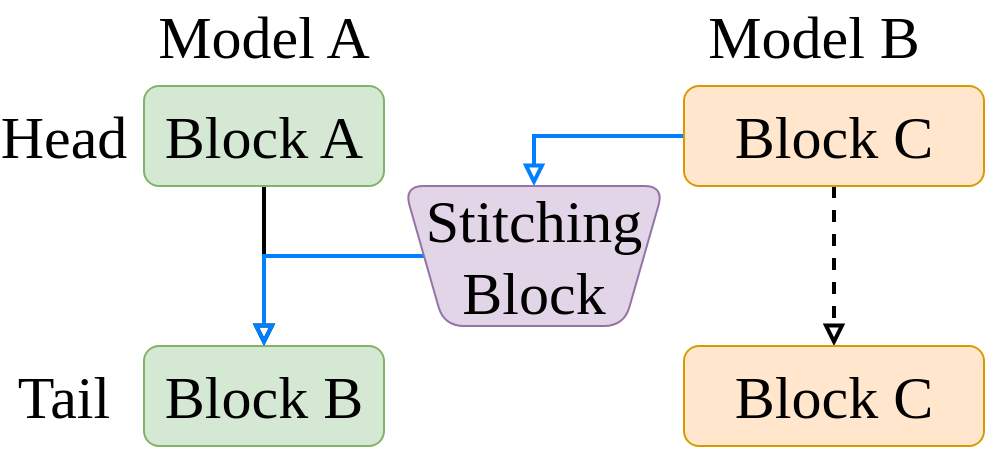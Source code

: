 <mxfile version="26.0.10">
  <diagram name="Page-1" id="6bona2nswfuM23irWO-D">
    <mxGraphModel dx="1434" dy="822" grid="1" gridSize="10" guides="1" tooltips="1" connect="1" arrows="1" fold="1" page="1" pageScale="1" pageWidth="850" pageHeight="1100" math="0" shadow="0">
      <root>
        <mxCell id="0" />
        <mxCell id="1" parent="0" />
        <mxCell id="6r7mWHRHmyrthiJqFdnM-7" value="" style="edgeStyle=orthogonalEdgeStyle;rounded=0;orthogonalLoop=1;jettySize=auto;html=1;strokeWidth=2;endArrow=block;endFill=0;" edge="1" parent="1" source="6r7mWHRHmyrthiJqFdnM-1" target="6r7mWHRHmyrthiJqFdnM-2">
          <mxGeometry relative="1" as="geometry" />
        </mxCell>
        <mxCell id="6r7mWHRHmyrthiJqFdnM-1" value="&lt;font style=&quot;font-size: 30px;&quot; face=&quot;Times New Roman&quot;&gt;&lt;font&gt;Block A&lt;/font&gt;&lt;br&gt;&lt;/font&gt;" style="rounded=1;whiteSpace=wrap;html=1;fillColor=#d5e8d4;strokeColor=#82b366;" vertex="1" parent="1">
          <mxGeometry x="140" y="220" width="120" height="50" as="geometry" />
        </mxCell>
        <mxCell id="6r7mWHRHmyrthiJqFdnM-2" value="&lt;font style=&quot;font-size: 30px;&quot; face=&quot;Times New Roman&quot;&gt;&lt;font&gt;Block B&lt;/font&gt;&lt;br&gt;&lt;/font&gt;" style="rounded=1;whiteSpace=wrap;html=1;fillColor=#d5e8d4;strokeColor=#82b366;" vertex="1" parent="1">
          <mxGeometry x="140" y="350" width="120" height="50" as="geometry" />
        </mxCell>
        <mxCell id="6r7mWHRHmyrthiJqFdnM-6" style="edgeStyle=orthogonalEdgeStyle;rounded=0;orthogonalLoop=1;jettySize=auto;html=1;entryX=0.5;entryY=0;entryDx=0;entryDy=0;endArrow=block;endFill=0;strokeWidth=2;dashed=1;" edge="1" parent="1" source="6r7mWHRHmyrthiJqFdnM-3" target="6r7mWHRHmyrthiJqFdnM-4">
          <mxGeometry relative="1" as="geometry" />
        </mxCell>
        <mxCell id="6r7mWHRHmyrthiJqFdnM-10" style="edgeStyle=orthogonalEdgeStyle;rounded=0;orthogonalLoop=1;jettySize=auto;html=1;entryX=0.5;entryY=1;entryDx=0;entryDy=0;strokeWidth=2;strokeColor=#007FFF;endArrow=block;endFill=0;exitX=0;exitY=0.5;exitDx=0;exitDy=0;" edge="1" parent="1" source="6r7mWHRHmyrthiJqFdnM-3" target="6r7mWHRHmyrthiJqFdnM-5">
          <mxGeometry relative="1" as="geometry">
            <Array as="points">
              <mxPoint x="335" y="245" />
            </Array>
          </mxGeometry>
        </mxCell>
        <mxCell id="6r7mWHRHmyrthiJqFdnM-3" value="&lt;font style=&quot;font-size: 30px;&quot; face=&quot;Times New Roman&quot;&gt;&lt;font&gt;Block C&lt;/font&gt;&lt;br&gt;&lt;/font&gt;" style="rounded=1;whiteSpace=wrap;html=1;fillColor=#ffe6cc;strokeColor=#d79b00;" vertex="1" parent="1">
          <mxGeometry x="410" y="220" width="150" height="50" as="geometry" />
        </mxCell>
        <mxCell id="6r7mWHRHmyrthiJqFdnM-4" value="&lt;font style=&quot;font-size: 30px;&quot; face=&quot;Times New Roman&quot;&gt;&lt;font&gt;Block C&lt;/font&gt;&lt;br&gt;&lt;/font&gt;" style="rounded=1;whiteSpace=wrap;html=1;fillColor=#ffe6cc;strokeColor=#d79b00;" vertex="1" parent="1">
          <mxGeometry x="410" y="350" width="150" height="50" as="geometry" />
        </mxCell>
        <mxCell id="6r7mWHRHmyrthiJqFdnM-9" style="edgeStyle=orthogonalEdgeStyle;rounded=0;orthogonalLoop=1;jettySize=auto;html=1;entryX=0.5;entryY=0;entryDx=0;entryDy=0;strokeColor=#007FFF;strokeWidth=2;endArrow=block;endFill=0;" edge="1" parent="1" source="6r7mWHRHmyrthiJqFdnM-5" target="6r7mWHRHmyrthiJqFdnM-2">
          <mxGeometry relative="1" as="geometry" />
        </mxCell>
        <mxCell id="6r7mWHRHmyrthiJqFdnM-5" value="&lt;font face=&quot;Times New Roman&quot; style=&quot;font-size: 30px;&quot;&gt;Stitching Block&lt;br&gt;&lt;/font&gt;" style="shape=trapezoid;perimeter=trapezoidPerimeter;whiteSpace=wrap;html=1;fixedSize=1;direction=west;size=20;fillColor=#e1d5e7;strokeColor=#9673a6;rounded=1;" vertex="1" parent="1">
          <mxGeometry x="270" y="270" width="130" height="70" as="geometry" />
        </mxCell>
        <mxCell id="6r7mWHRHmyrthiJqFdnM-11" value="&lt;font face=&quot;Times New Roman&quot; style=&quot;font-size: 30px;&quot;&gt;Head&lt;/font&gt;" style="text;html=1;align=center;verticalAlign=middle;whiteSpace=wrap;rounded=0;" vertex="1" parent="1">
          <mxGeometry x="70" y="230" width="60" height="30" as="geometry" />
        </mxCell>
        <mxCell id="6r7mWHRHmyrthiJqFdnM-12" value="&lt;font style=&quot;font-size: 30px;&quot; face=&quot;Times New Roman&quot;&gt;Tail&lt;/font&gt;" style="text;html=1;align=center;verticalAlign=middle;whiteSpace=wrap;rounded=0;" vertex="1" parent="1">
          <mxGeometry x="70" y="360" width="60" height="30" as="geometry" />
        </mxCell>
        <mxCell id="6r7mWHRHmyrthiJqFdnM-13" value="&lt;font style=&quot;font-size: 30px;&quot; face=&quot;Times New Roman&quot;&gt;Model A&lt;br&gt;&lt;/font&gt;" style="text;html=1;align=center;verticalAlign=middle;whiteSpace=wrap;rounded=0;" vertex="1" parent="1">
          <mxGeometry x="145" y="180" width="110" height="30" as="geometry" />
        </mxCell>
        <mxCell id="6r7mWHRHmyrthiJqFdnM-14" value="&lt;font style=&quot;font-size: 30px;&quot; face=&quot;Times New Roman&quot;&gt;Model B&lt;br&gt;&lt;/font&gt;" style="text;html=1;align=center;verticalAlign=middle;whiteSpace=wrap;rounded=0;" vertex="1" parent="1">
          <mxGeometry x="420" y="180" width="110" height="30" as="geometry" />
        </mxCell>
      </root>
    </mxGraphModel>
  </diagram>
</mxfile>
